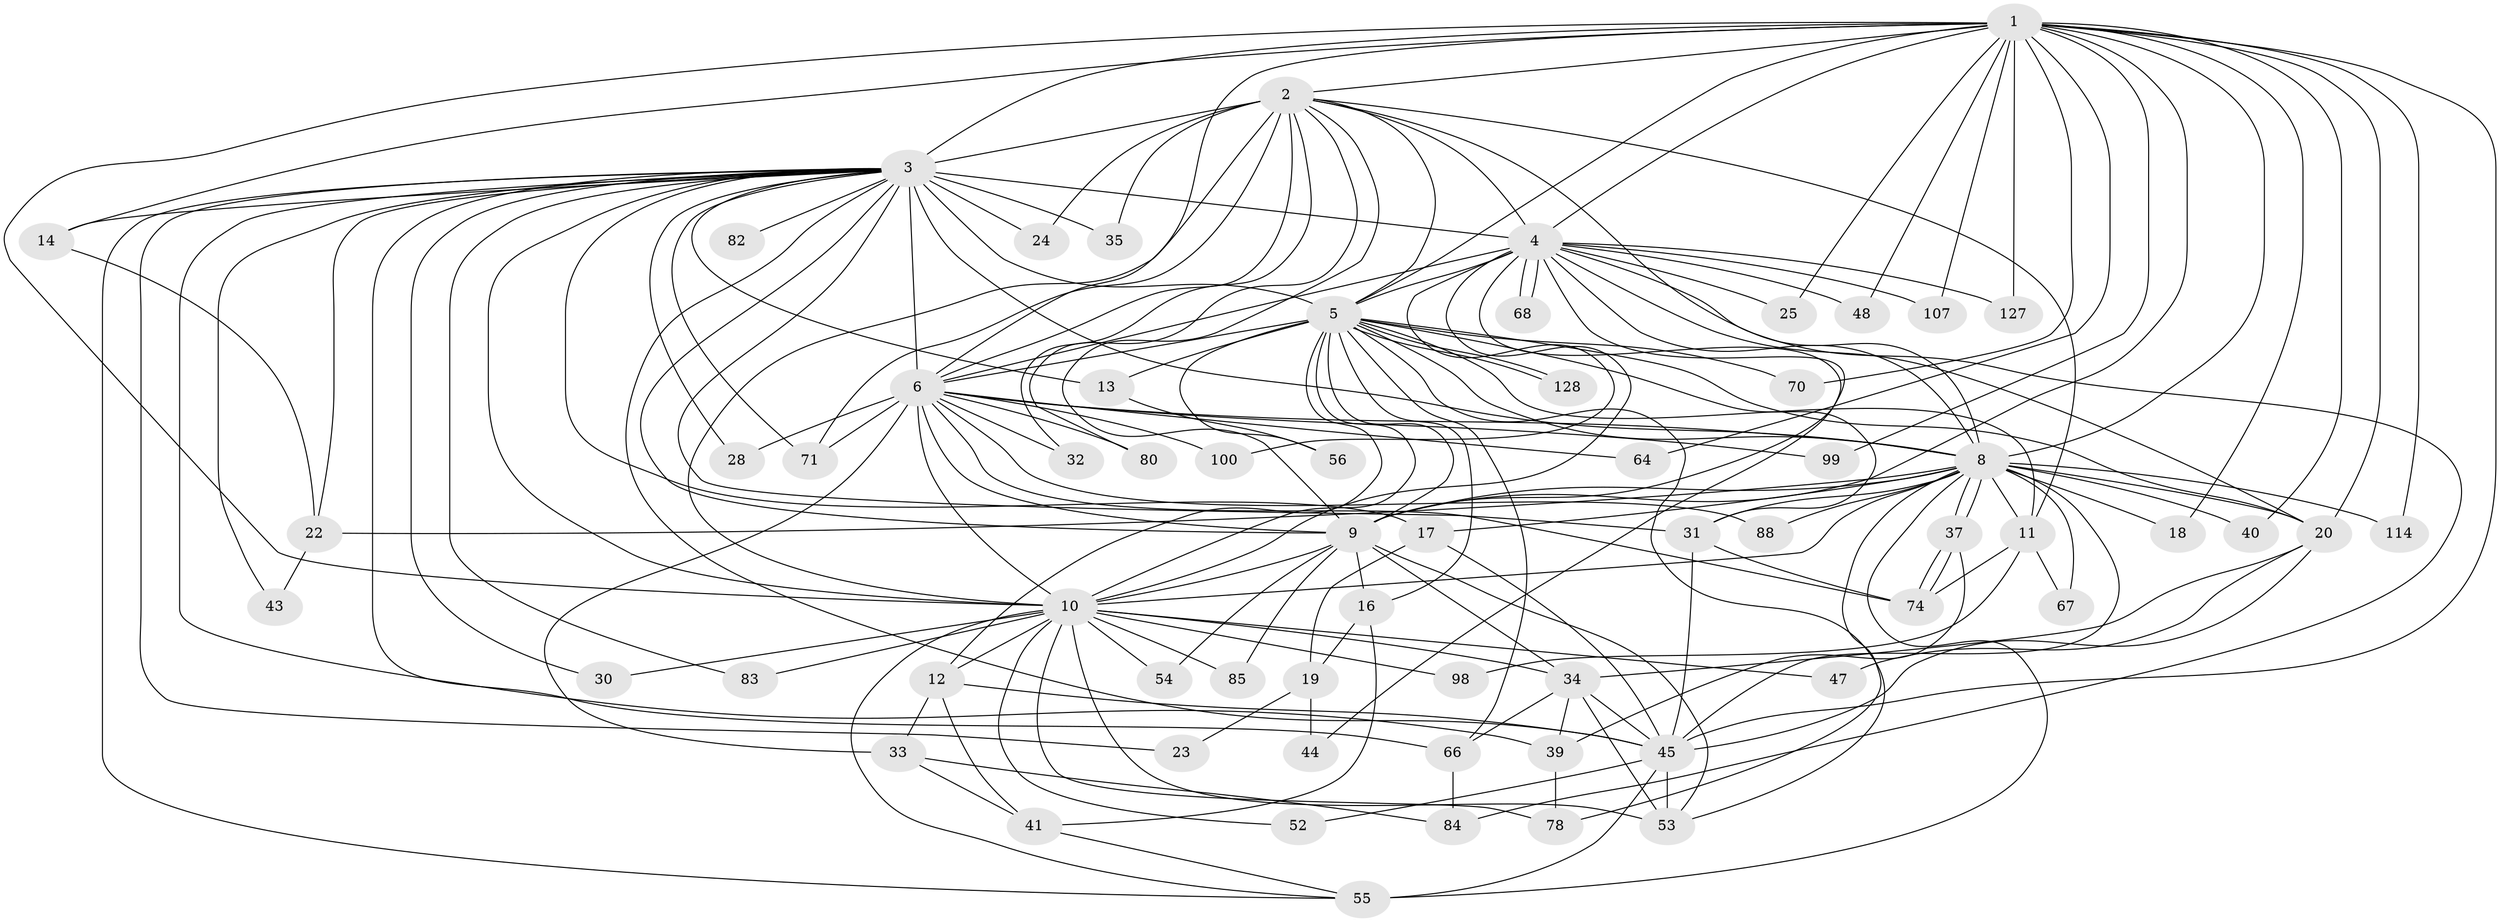 // original degree distribution, {27: 0.0078125, 20: 0.0078125, 32: 0.0078125, 21: 0.015625, 22: 0.015625, 33: 0.0078125, 15: 0.0078125, 24: 0.0078125, 6: 0.0234375, 5: 0.046875, 3: 0.1640625, 4: 0.09375, 8: 0.0078125, 2: 0.578125, 10: 0.0078125}
// Generated by graph-tools (version 1.1) at 2025/13/03/09/25 04:13:49]
// undirected, 64 vertices, 172 edges
graph export_dot {
graph [start="1"]
  node [color=gray90,style=filled];
  1 [super="+72"];
  2 [super="+26+27+36+46"];
  3 [super="+77+90+7+60+42+29+111+119+96+115"];
  4;
  5;
  6;
  8 [super="+15+38+51+65"];
  9 [super="+87"];
  10;
  11;
  12 [super="+75"];
  13;
  14 [super="+118"];
  16;
  17 [super="+61+110"];
  18;
  19;
  20 [super="+21+59"];
  22;
  23;
  24;
  25;
  28;
  30;
  31 [super="+57"];
  32;
  33;
  34 [super="+79"];
  35;
  37;
  39 [super="+93"];
  40;
  41;
  43;
  44;
  45 [super="+49"];
  47;
  48;
  52;
  53 [super="+116+117+86"];
  54;
  55 [super="+63+94+81"];
  56;
  64;
  66 [super="+95+121"];
  67;
  68;
  70;
  71 [super="+103"];
  74 [super="+108+105"];
  78 [super="+120"];
  80;
  82;
  83;
  84;
  85;
  88;
  98;
  99;
  100;
  107;
  114;
  127;
  128;
  1 -- 2 [weight=2];
  1 -- 3 [weight=3];
  1 -- 4;
  1 -- 5;
  1 -- 6;
  1 -- 8 [weight=2];
  1 -- 9 [weight=2];
  1 -- 10;
  1 -- 14;
  1 -- 18;
  1 -- 20 [weight=2];
  1 -- 25;
  1 -- 40;
  1 -- 48;
  1 -- 64;
  1 -- 70;
  1 -- 99;
  1 -- 107;
  1 -- 114;
  1 -- 127;
  1 -- 45;
  2 -- 3 [weight=5];
  2 -- 4;
  2 -- 5;
  2 -- 6;
  2 -- 8 [weight=2];
  2 -- 9;
  2 -- 10 [weight=2];
  2 -- 11;
  2 -- 24;
  2 -- 32;
  2 -- 80;
  2 -- 71;
  2 -- 35;
  3 -- 4 [weight=4];
  3 -- 5 [weight=3];
  3 -- 6 [weight=4];
  3 -- 8 [weight=8];
  3 -- 9 [weight=2];
  3 -- 10 [weight=2];
  3 -- 13;
  3 -- 17 [weight=5];
  3 -- 23;
  3 -- 28;
  3 -- 30;
  3 -- 35;
  3 -- 39;
  3 -- 71;
  3 -- 55;
  3 -- 83;
  3 -- 66 [weight=2];
  3 -- 14;
  3 -- 82;
  3 -- 22;
  3 -- 24;
  3 -- 31;
  3 -- 43;
  3 -- 45 [weight=2];
  4 -- 5;
  4 -- 6;
  4 -- 8;
  4 -- 9;
  4 -- 10;
  4 -- 25;
  4 -- 44;
  4 -- 48;
  4 -- 68;
  4 -- 68;
  4 -- 84;
  4 -- 100;
  4 -- 107;
  4 -- 127;
  4 -- 20;
  5 -- 6;
  5 -- 8;
  5 -- 9;
  5 -- 10;
  5 -- 11;
  5 -- 12;
  5 -- 13;
  5 -- 16;
  5 -- 20;
  5 -- 56;
  5 -- 66;
  5 -- 70;
  5 -- 128;
  5 -- 128;
  5 -- 31;
  5 -- 53;
  6 -- 8 [weight=2];
  6 -- 9;
  6 -- 10;
  6 -- 28;
  6 -- 32;
  6 -- 33;
  6 -- 64;
  6 -- 71;
  6 -- 80;
  6 -- 88;
  6 -- 99;
  6 -- 100;
  6 -- 74;
  8 -- 9;
  8 -- 10 [weight=2];
  8 -- 22;
  8 -- 31;
  8 -- 37;
  8 -- 37;
  8 -- 40;
  8 -- 55 [weight=2];
  8 -- 88;
  8 -- 114;
  8 -- 17;
  8 -- 78;
  8 -- 67;
  8 -- 18;
  8 -- 11;
  8 -- 45 [weight=3];
  8 -- 20;
  9 -- 10;
  9 -- 16;
  9 -- 53;
  9 -- 54;
  9 -- 85;
  9 -- 34;
  10 -- 12;
  10 -- 30;
  10 -- 34;
  10 -- 47;
  10 -- 52;
  10 -- 53 [weight=2];
  10 -- 54;
  10 -- 78;
  10 -- 83;
  10 -- 85;
  10 -- 98;
  10 -- 55;
  11 -- 67;
  11 -- 98;
  11 -- 74;
  12 -- 33;
  12 -- 45;
  12 -- 41;
  13 -- 56;
  14 -- 22;
  16 -- 19;
  16 -- 41;
  17 -- 19;
  17 -- 45 [weight=2];
  19 -- 23;
  19 -- 44;
  20 -- 34;
  20 -- 47;
  20 -- 45;
  22 -- 43;
  31 -- 74;
  31 -- 45;
  33 -- 41;
  33 -- 84;
  34 -- 53;
  34 -- 66;
  34 -- 39;
  34 -- 45;
  37 -- 39;
  37 -- 74;
  37 -- 74;
  39 -- 78;
  41 -- 55;
  45 -- 53;
  45 -- 52;
  45 -- 55;
  66 -- 84;
}
